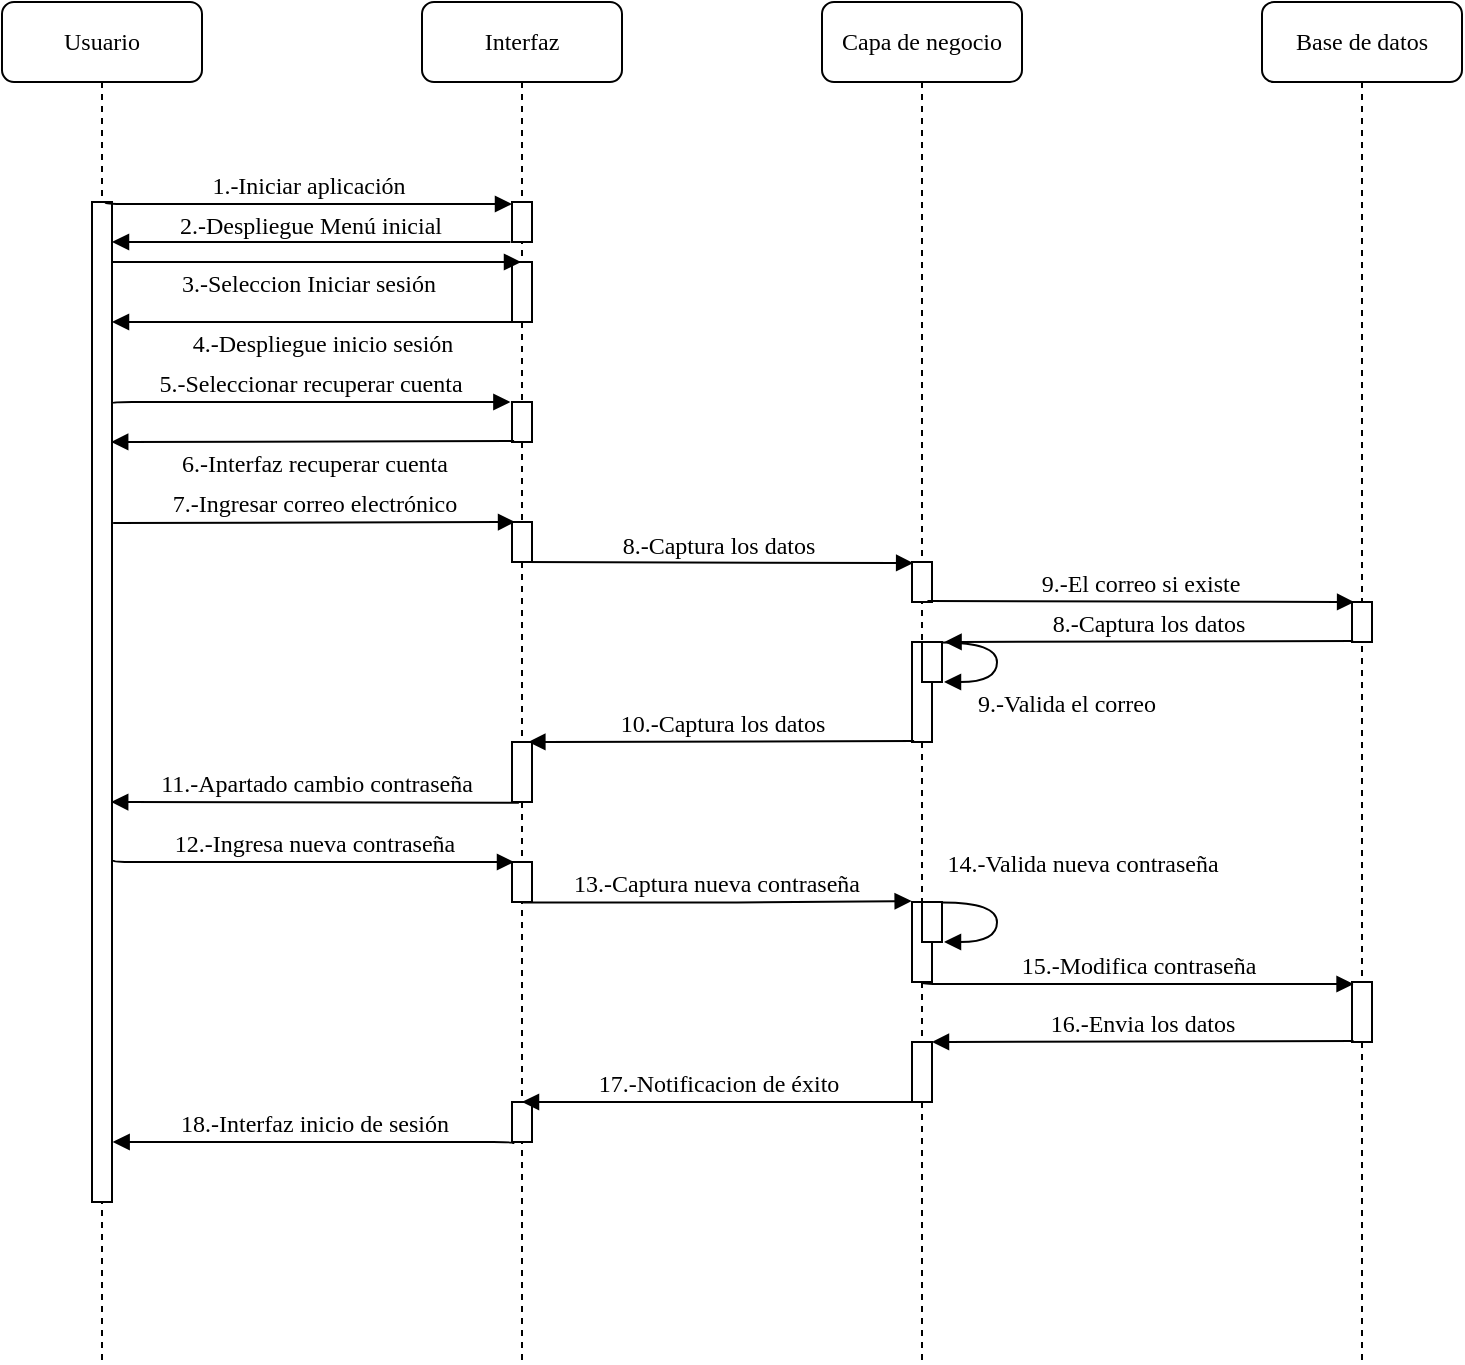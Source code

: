 <mxfile version="24.7.14">
  <diagram name="Página-1" id="wSLnvMerJuhb_43XmwoL">
    <mxGraphModel grid="1" page="1" gridSize="10" guides="1" tooltips="1" connect="1" arrows="1" fold="1" pageScale="1" pageWidth="827" pageHeight="1169" math="0" shadow="0">
      <root>
        <mxCell id="0" />
        <mxCell id="1" parent="0" />
        <mxCell id="VZGTKw0vWEDiZFxiLXY9-28" value="Interfaz" style="shape=umlLifeline;perimeter=lifelinePerimeter;whiteSpace=wrap;html=1;container=1;collapsible=0;recursiveResize=0;outlineConnect=0;rounded=1;shadow=0;comic=0;labelBackgroundColor=none;strokeWidth=1;fontFamily=Verdana;fontSize=12;align=center;" vertex="1" parent="1">
          <mxGeometry x="400" y="40" width="100" height="680" as="geometry" />
        </mxCell>
        <mxCell id="VZGTKw0vWEDiZFxiLXY9-29" value="" style="html=1;points=[];perimeter=orthogonalPerimeter;rounded=0;shadow=0;comic=0;labelBackgroundColor=none;strokeWidth=1;fontFamily=Verdana;fontSize=12;align=center;" vertex="1" parent="VZGTKw0vWEDiZFxiLXY9-28">
          <mxGeometry x="45" y="100" width="10" height="20" as="geometry" />
        </mxCell>
        <mxCell id="VZGTKw0vWEDiZFxiLXY9-30" value="" style="html=1;points=[];perimeter=orthogonalPerimeter;rounded=0;shadow=0;comic=0;labelBackgroundColor=none;strokeWidth=1;fontFamily=Verdana;fontSize=12;align=center;" vertex="1" parent="VZGTKw0vWEDiZFxiLXY9-28">
          <mxGeometry x="45" y="130" width="10" height="30" as="geometry" />
        </mxCell>
        <mxCell id="VZGTKw0vWEDiZFxiLXY9-31" value="" style="html=1;points=[];perimeter=orthogonalPerimeter;rounded=0;shadow=0;comic=0;labelBackgroundColor=none;strokeWidth=1;fontFamily=Verdana;fontSize=12;align=center;" vertex="1" parent="VZGTKw0vWEDiZFxiLXY9-28">
          <mxGeometry x="45" y="370" width="10" height="30" as="geometry" />
        </mxCell>
        <mxCell id="VZGTKw0vWEDiZFxiLXY9-32" value="" style="html=1;points=[];perimeter=orthogonalPerimeter;rounded=0;shadow=0;comic=0;labelBackgroundColor=none;strokeWidth=1;fontFamily=Verdana;fontSize=12;align=center;" vertex="1" parent="VZGTKw0vWEDiZFxiLXY9-28">
          <mxGeometry x="45" y="200" width="10" height="20" as="geometry" />
        </mxCell>
        <mxCell id="VZGTKw0vWEDiZFxiLXY9-57" value="" style="html=1;points=[];perimeter=orthogonalPerimeter;rounded=0;shadow=0;comic=0;labelBackgroundColor=none;strokeWidth=1;fontFamily=Verdana;fontSize=12;align=center;" vertex="1" parent="VZGTKw0vWEDiZFxiLXY9-28">
          <mxGeometry x="45" y="260" width="10" height="20" as="geometry" />
        </mxCell>
        <mxCell id="VZGTKw0vWEDiZFxiLXY9-65" value="" style="html=1;points=[];perimeter=orthogonalPerimeter;rounded=0;shadow=0;comic=0;labelBackgroundColor=none;strokeWidth=1;fontFamily=Verdana;fontSize=12;align=center;" vertex="1" parent="VZGTKw0vWEDiZFxiLXY9-28">
          <mxGeometry x="45" y="430" width="10" height="20" as="geometry" />
        </mxCell>
        <mxCell id="VZGTKw0vWEDiZFxiLXY9-77" value="" style="html=1;points=[];perimeter=orthogonalPerimeter;rounded=0;shadow=0;comic=0;labelBackgroundColor=none;strokeWidth=1;fontFamily=Verdana;fontSize=12;align=center;" vertex="1" parent="VZGTKw0vWEDiZFxiLXY9-28">
          <mxGeometry x="45" y="550" width="10" height="20" as="geometry" />
        </mxCell>
        <mxCell id="VZGTKw0vWEDiZFxiLXY9-33" value="Capa de negocio" style="shape=umlLifeline;perimeter=lifelinePerimeter;whiteSpace=wrap;html=1;container=1;collapsible=0;recursiveResize=0;outlineConnect=0;rounded=1;shadow=0;comic=0;labelBackgroundColor=none;strokeWidth=1;fontFamily=Verdana;fontSize=12;align=center;" vertex="1" parent="1">
          <mxGeometry x="600" y="40" width="100" height="680" as="geometry" />
        </mxCell>
        <mxCell id="VZGTKw0vWEDiZFxiLXY9-34" value="" style="html=1;points=[];perimeter=orthogonalPerimeter;rounded=0;shadow=0;comic=0;labelBackgroundColor=none;strokeWidth=1;fontFamily=Verdana;fontSize=12;align=center;" vertex="1" parent="VZGTKw0vWEDiZFxiLXY9-33">
          <mxGeometry x="45" y="320" width="10" height="50" as="geometry" />
        </mxCell>
        <mxCell id="VZGTKw0vWEDiZFxiLXY9-35" value="" style="html=1;points=[];perimeter=orthogonalPerimeter;rounded=0;shadow=0;comic=0;labelBackgroundColor=none;strokeWidth=1;fontFamily=Verdana;fontSize=12;align=center;" vertex="1" parent="VZGTKw0vWEDiZFxiLXY9-33">
          <mxGeometry x="50" y="320" width="10" height="20" as="geometry" />
        </mxCell>
        <mxCell id="VZGTKw0vWEDiZFxiLXY9-36" value="9.-Valida el correo" style="html=1;verticalAlign=bottom;endArrow=block;labelBackgroundColor=none;fontFamily=Verdana;fontSize=12;elbow=vertical;edgeStyle=orthogonalEdgeStyle;curved=1;entryX=1.1;entryY=1;entryPerimeter=0;entryDx=0;entryDy=0;exitX=1.02;exitY=0.012;exitDx=0;exitDy=0;exitPerimeter=0;" edge="1" parent="VZGTKw0vWEDiZFxiLXY9-33" source="VZGTKw0vWEDiZFxiLXY9-35" target="VZGTKw0vWEDiZFxiLXY9-35">
          <mxGeometry x="0.3" y="40" relative="1" as="geometry">
            <mxPoint x="77.5" y="319.97" as="sourcePoint" />
            <mxPoint x="82.503" y="358.303" as="targetPoint" />
            <Array as="points">
              <mxPoint x="87.5" y="320" />
              <mxPoint x="87.5" y="340" />
            </Array>
            <mxPoint x="35" y="-20" as="offset" />
          </mxGeometry>
        </mxCell>
        <mxCell id="VZGTKw0vWEDiZFxiLXY9-59" value="" style="html=1;points=[];perimeter=orthogonalPerimeter;rounded=0;shadow=0;comic=0;labelBackgroundColor=none;strokeWidth=1;fontFamily=Verdana;fontSize=12;align=center;" vertex="1" parent="VZGTKw0vWEDiZFxiLXY9-33">
          <mxGeometry x="45" y="280" width="10" height="20" as="geometry" />
        </mxCell>
        <mxCell id="VZGTKw0vWEDiZFxiLXY9-68" value="" style="html=1;points=[];perimeter=orthogonalPerimeter;rounded=0;shadow=0;comic=0;labelBackgroundColor=none;strokeWidth=1;fontFamily=Verdana;fontSize=12;align=center;" vertex="1" parent="VZGTKw0vWEDiZFxiLXY9-33">
          <mxGeometry x="45" y="450" width="10" height="40" as="geometry" />
        </mxCell>
        <mxCell id="VZGTKw0vWEDiZFxiLXY9-69" value="" style="html=1;points=[];perimeter=orthogonalPerimeter;rounded=0;shadow=0;comic=0;labelBackgroundColor=none;strokeWidth=1;fontFamily=Verdana;fontSize=12;align=center;" vertex="1" parent="VZGTKw0vWEDiZFxiLXY9-33">
          <mxGeometry x="50" y="450" width="10" height="20" as="geometry" />
        </mxCell>
        <mxCell id="VZGTKw0vWEDiZFxiLXY9-70" value="14.-Valida nueva contraseña" style="html=1;verticalAlign=bottom;endArrow=block;labelBackgroundColor=none;fontFamily=Verdana;fontSize=12;elbow=vertical;edgeStyle=orthogonalEdgeStyle;curved=1;entryX=1.1;entryY=1;entryPerimeter=0;entryDx=0;entryDy=0;exitX=1.02;exitY=0.012;exitDx=0;exitDy=0;exitPerimeter=0;" edge="1" parent="VZGTKw0vWEDiZFxiLXY9-33" source="VZGTKw0vWEDiZFxiLXY9-69" target="VZGTKw0vWEDiZFxiLXY9-69">
          <mxGeometry x="-0.258" y="43" relative="1" as="geometry">
            <mxPoint x="77.5" y="449.97" as="sourcePoint" />
            <mxPoint x="82.503" y="488.303" as="targetPoint" />
            <Array as="points">
              <mxPoint x="87.5" y="450" />
              <mxPoint x="87.5" y="470" />
            </Array>
            <mxPoint x="-1" y="-10" as="offset" />
          </mxGeometry>
        </mxCell>
        <mxCell id="VZGTKw0vWEDiZFxiLXY9-74" value="" style="html=1;points=[];perimeter=orthogonalPerimeter;rounded=0;shadow=0;comic=0;labelBackgroundColor=none;strokeWidth=1;fontFamily=Verdana;fontSize=12;align=center;" vertex="1" parent="VZGTKw0vWEDiZFxiLXY9-33">
          <mxGeometry x="45" y="520" width="10" height="30" as="geometry" />
        </mxCell>
        <mxCell id="VZGTKw0vWEDiZFxiLXY9-38" value="Base de datos" style="shape=umlLifeline;perimeter=lifelinePerimeter;whiteSpace=wrap;html=1;container=1;collapsible=0;recursiveResize=0;outlineConnect=0;rounded=1;shadow=0;comic=0;labelBackgroundColor=none;strokeWidth=1;fontFamily=Verdana;fontSize=12;align=center;" vertex="1" parent="1">
          <mxGeometry x="820" y="40" width="100" height="680" as="geometry" />
        </mxCell>
        <mxCell id="VZGTKw0vWEDiZFxiLXY9-62" value="" style="html=1;points=[];perimeter=orthogonalPerimeter;rounded=0;shadow=0;comic=0;labelBackgroundColor=none;strokeWidth=1;fontFamily=Verdana;fontSize=12;align=center;" vertex="1" parent="VZGTKw0vWEDiZFxiLXY9-38">
          <mxGeometry x="45" y="300" width="10" height="20" as="geometry" />
        </mxCell>
        <mxCell id="VZGTKw0vWEDiZFxiLXY9-72" value="" style="html=1;points=[];perimeter=orthogonalPerimeter;rounded=0;shadow=0;comic=0;labelBackgroundColor=none;strokeWidth=1;fontFamily=Verdana;fontSize=12;align=center;" vertex="1" parent="VZGTKw0vWEDiZFxiLXY9-38">
          <mxGeometry x="45" y="490" width="10" height="30" as="geometry" />
        </mxCell>
        <mxCell id="VZGTKw0vWEDiZFxiLXY9-40" value="Usuario" style="shape=umlLifeline;perimeter=lifelinePerimeter;whiteSpace=wrap;html=1;container=1;collapsible=0;recursiveResize=0;outlineConnect=0;rounded=1;shadow=0;comic=0;labelBackgroundColor=none;strokeWidth=1;fontFamily=Verdana;fontSize=12;align=center;" vertex="1" parent="1">
          <mxGeometry x="190" y="40" width="100" height="680" as="geometry" />
        </mxCell>
        <mxCell id="VZGTKw0vWEDiZFxiLXY9-41" value="" style="html=1;points=[];perimeter=orthogonalPerimeter;rounded=0;shadow=0;comic=0;labelBackgroundColor=none;strokeWidth=1;fontFamily=Verdana;fontSize=12;align=center;" vertex="1" parent="VZGTKw0vWEDiZFxiLXY9-40">
          <mxGeometry x="45" y="100" width="10" height="500" as="geometry" />
        </mxCell>
        <mxCell id="VZGTKw0vWEDiZFxiLXY9-42" value="1.-Iniciar aplicación" style="html=1;verticalAlign=bottom;endArrow=block;entryX=0;entryY=0;labelBackgroundColor=none;fontFamily=Verdana;fontSize=12;edgeStyle=elbowEdgeStyle;elbow=vertical;exitX=0.68;exitY=-0.003;exitDx=0;exitDy=0;exitPerimeter=0;" edge="1" parent="1">
          <mxGeometry relative="1" as="geometry">
            <mxPoint x="241.8" y="140" as="sourcePoint" />
            <mxPoint as="offset" />
            <mxPoint x="445" y="141.5" as="targetPoint" />
          </mxGeometry>
        </mxCell>
        <mxCell id="VZGTKw0vWEDiZFxiLXY9-46" value="3.-Seleccion Iniciar sesión" style="html=1;verticalAlign=bottom;endArrow=block;labelBackgroundColor=none;fontFamily=Verdana;fontSize=12;edgeStyle=elbowEdgeStyle;elbow=vertical;exitX=0.96;exitY=0.118;exitDx=0;exitDy=0;exitPerimeter=0;" edge="1" parent="1">
          <mxGeometry x="-0.041" y="-20" relative="1" as="geometry">
            <mxPoint x="244.6" y="170.01" as="sourcePoint" />
            <mxPoint x="449.5" y="170" as="targetPoint" />
            <mxPoint as="offset" />
          </mxGeometry>
        </mxCell>
        <mxCell id="VZGTKw0vWEDiZFxiLXY9-47" value="10.-Captura los datos" style="html=1;verticalAlign=bottom;endArrow=block;labelBackgroundColor=none;fontFamily=Verdana;fontSize=12;edgeStyle=elbowEdgeStyle;elbow=vertical;exitX=0.105;exitY=0.99;exitDx=0;exitDy=0;exitPerimeter=0;entryX=0.819;entryY=-0.033;entryDx=0;entryDy=0;entryPerimeter=0;" edge="1" parent="1" source="VZGTKw0vWEDiZFxiLXY9-34" target="VZGTKw0vWEDiZFxiLXY9-31">
          <mxGeometry relative="1" as="geometry">
            <mxPoint x="625.4" y="410" as="sourcePoint" />
            <Array as="points">
              <mxPoint x="565.4" y="410" />
            </Array>
            <mxPoint x="500" y="410" as="targetPoint" />
          </mxGeometry>
        </mxCell>
        <mxCell id="VZGTKw0vWEDiZFxiLXY9-49" value="2.-Despliegue Menú inicial" style="html=1;verticalAlign=bottom;endArrow=block;labelBackgroundColor=none;fontFamily=Verdana;fontSize=12;edgeStyle=elbowEdgeStyle;elbow=vertical;exitX=-0.08;exitY=1;exitDx=0;exitDy=0;exitPerimeter=0;" edge="1" parent="1" source="VZGTKw0vWEDiZFxiLXY9-29" target="VZGTKw0vWEDiZFxiLXY9-41">
          <mxGeometry x="0.003" y="1" relative="1" as="geometry">
            <mxPoint x="454.67" y="161.09" as="sourcePoint" />
            <mxPoint x="270" y="160" as="targetPoint" />
            <mxPoint as="offset" />
            <Array as="points">
              <mxPoint x="340" y="160" />
            </Array>
          </mxGeometry>
        </mxCell>
        <mxCell id="VZGTKw0vWEDiZFxiLXY9-50" value="4.-Despliegue inicio sesión" style="html=1;verticalAlign=bottom;endArrow=block;labelBackgroundColor=none;fontFamily=Verdana;fontSize=12;edgeStyle=elbowEdgeStyle;elbow=vertical;exitX=-0.04;exitY=1;exitDx=0;exitDy=0;exitPerimeter=0;entryX=1;entryY=0.121;entryDx=0;entryDy=0;entryPerimeter=0;" edge="1" parent="1" source="VZGTKw0vWEDiZFxiLXY9-30" target="VZGTKw0vWEDiZFxiLXY9-41">
          <mxGeometry x="-0.05" y="20" relative="1" as="geometry">
            <mxPoint x="449.0" y="201.09" as="sourcePoint" />
            <mxPoint x="250" y="200" as="targetPoint" />
            <mxPoint as="offset" />
            <Array as="points">
              <mxPoint x="260" y="200" />
            </Array>
          </mxGeometry>
        </mxCell>
        <mxCell id="VZGTKw0vWEDiZFxiLXY9-51" value="5.-Seleccionar recuperar cuenta" style="html=1;verticalAlign=bottom;endArrow=block;labelBackgroundColor=none;fontFamily=Verdana;fontSize=12;edgeStyle=elbowEdgeStyle;elbow=vertical;entryX=-0.08;entryY=0;entryDx=0;entryDy=0;entryPerimeter=0;exitX=1;exitY=0.202;exitDx=0;exitDy=0;exitPerimeter=0;" edge="1" parent="1" source="VZGTKw0vWEDiZFxiLXY9-41" target="VZGTKw0vWEDiZFxiLXY9-32">
          <mxGeometry relative="1" as="geometry">
            <mxPoint x="270" y="240" as="sourcePoint" />
            <mxPoint as="offset" />
            <mxPoint x="410" y="240" as="targetPoint" />
            <Array as="points">
              <mxPoint x="340" y="240" />
            </Array>
          </mxGeometry>
        </mxCell>
        <mxCell id="VZGTKw0vWEDiZFxiLXY9-55" value="6.-Interfaz recuperar cuenta" style="html=1;verticalAlign=bottom;endArrow=block;labelBackgroundColor=none;fontFamily=Verdana;fontSize=12;edgeStyle=elbowEdgeStyle;elbow=vertical;exitX=0.105;exitY=0.974;exitDx=0;exitDy=0;exitPerimeter=0;entryX=0.96;entryY=0.241;entryDx=0;entryDy=0;entryPerimeter=0;" edge="1" parent="1" source="VZGTKw0vWEDiZFxiLXY9-32" target="VZGTKw0vWEDiZFxiLXY9-41">
          <mxGeometry x="-0.001" y="20" relative="1" as="geometry">
            <mxPoint x="440" y="259.5" as="sourcePoint" />
            <mxPoint x="290" y="260" as="targetPoint" />
            <mxPoint as="offset" />
            <Array as="points">
              <mxPoint x="340" y="260" />
            </Array>
          </mxGeometry>
        </mxCell>
        <mxCell id="VZGTKw0vWEDiZFxiLXY9-56" value="7.-Ingresar correo electrónico" style="html=1;verticalAlign=bottom;endArrow=block;labelBackgroundColor=none;fontFamily=Verdana;fontSize=12;edgeStyle=elbowEdgeStyle;elbow=vertical;exitX=1.057;exitY=0.321;exitDx=0;exitDy=0;exitPerimeter=0;entryX=0.152;entryY=0.021;entryDx=0;entryDy=0;entryPerimeter=0;" edge="1" parent="1" source="VZGTKw0vWEDiZFxiLXY9-41" target="VZGTKw0vWEDiZFxiLXY9-57">
          <mxGeometry relative="1" as="geometry">
            <mxPoint x="250" y="300" as="sourcePoint" />
            <mxPoint as="offset" />
            <mxPoint x="420" y="301" as="targetPoint" />
            <Array as="points">
              <mxPoint x="340" y="300" />
            </Array>
          </mxGeometry>
        </mxCell>
        <mxCell id="VZGTKw0vWEDiZFxiLXY9-58" value="8.-Captura los datos" style="html=1;verticalAlign=bottom;endArrow=block;labelBackgroundColor=none;fontFamily=Verdana;fontSize=12;edgeStyle=elbowEdgeStyle;elbow=vertical;exitX=1.057;exitY=0.64;exitDx=0;exitDy=0;exitPerimeter=0;entryX=0.057;entryY=0.045;entryDx=0;entryDy=0;entryPerimeter=0;" edge="1" parent="1" target="VZGTKw0vWEDiZFxiLXY9-59">
          <mxGeometry relative="1" as="geometry">
            <mxPoint x="450" y="320.05" as="sourcePoint" />
            <mxPoint as="offset" />
            <mxPoint x="610" y="320" as="targetPoint" />
          </mxGeometry>
        </mxCell>
        <mxCell id="VZGTKw0vWEDiZFxiLXY9-60" value="9.-El correo si existe" style="html=1;verticalAlign=bottom;endArrow=block;labelBackgroundColor=none;fontFamily=Verdana;fontSize=12;edgeStyle=elbowEdgeStyle;elbow=vertical;exitX=0.771;exitY=0.974;exitDx=0;exitDy=0;exitPerimeter=0;entryX=0.105;entryY=0.03;entryDx=0;entryDy=0;entryPerimeter=0;" edge="1" parent="1" source="VZGTKw0vWEDiZFxiLXY9-59" target="VZGTKw0vWEDiZFxiLXY9-62">
          <mxGeometry relative="1" as="geometry">
            <mxPoint x="660" y="340" as="sourcePoint" />
            <Array as="points">
              <mxPoint x="774" y="340" />
            </Array>
            <mxPoint x="850" y="340" as="targetPoint" />
          </mxGeometry>
        </mxCell>
        <mxCell id="VZGTKw0vWEDiZFxiLXY9-63" value="8.-Captura los datos" style="html=1;verticalAlign=bottom;endArrow=block;labelBackgroundColor=none;fontFamily=Verdana;fontSize=12;edgeStyle=elbowEdgeStyle;elbow=vertical;exitX=0.057;exitY=0.974;exitDx=0;exitDy=0;exitPerimeter=0;entryX=1.129;entryY=0.045;entryDx=0;entryDy=0;entryPerimeter=0;" edge="1" parent="1" source="VZGTKw0vWEDiZFxiLXY9-62" target="VZGTKw0vWEDiZFxiLXY9-35">
          <mxGeometry relative="1" as="geometry">
            <mxPoint x="850" y="360" as="sourcePoint" />
            <Array as="points">
              <mxPoint x="740" y="360" />
            </Array>
            <mxPoint x="680" y="361" as="targetPoint" />
          </mxGeometry>
        </mxCell>
        <mxCell id="VZGTKw0vWEDiZFxiLXY9-48" value="11.-Apartado cambio contraseña" style="html=1;verticalAlign=bottom;endArrow=block;labelBackgroundColor=none;fontFamily=Verdana;fontSize=12;edgeStyle=elbowEdgeStyle;elbow=vertical;exitX=0.343;exitY=1.014;exitDx=0;exitDy=0;exitPerimeter=0;entryX=0.96;entryY=0.6;entryDx=0;entryDy=0;entryPerimeter=0;" edge="1" parent="1" source="VZGTKw0vWEDiZFxiLXY9-31" target="VZGTKw0vWEDiZFxiLXY9-41">
          <mxGeometry x="0.0" relative="1" as="geometry">
            <mxPoint x="414" y="440.05" as="sourcePoint" />
            <Array as="points" />
            <mxPoint x="284" y="440.05" as="targetPoint" />
            <mxPoint as="offset" />
          </mxGeometry>
        </mxCell>
        <mxCell id="VZGTKw0vWEDiZFxiLXY9-64" value="12.-Ingresa nueva contraseña" style="html=1;verticalAlign=bottom;endArrow=block;labelBackgroundColor=none;fontFamily=Verdana;fontSize=12;edgeStyle=elbowEdgeStyle;elbow=vertical;exitX=1.08;exitY=0.658;exitDx=0;exitDy=0;exitPerimeter=0;entryX=0.057;entryY=0.045;entryDx=0;entryDy=0;entryPerimeter=0;" edge="1" parent="1" source="VZGTKw0vWEDiZFxiLXY9-41">
          <mxGeometry relative="1" as="geometry">
            <mxPoint x="250" y="470" as="sourcePoint" />
            <mxPoint as="offset" />
            <mxPoint x="446" y="470.95" as="targetPoint" />
          </mxGeometry>
        </mxCell>
        <mxCell id="VZGTKw0vWEDiZFxiLXY9-66" value="13.-Captura nueva contraseña" style="html=1;verticalAlign=bottom;endArrow=block;labelBackgroundColor=none;fontFamily=Verdana;fontSize=12;edgeStyle=elbowEdgeStyle;elbow=vertical;exitX=0.557;exitY=1.013;exitDx=0;exitDy=0;exitPerimeter=0;entryX=-0.017;entryY=-0.011;entryDx=0;entryDy=0;entryPerimeter=0;" edge="1" parent="1" source="VZGTKw0vWEDiZFxiLXY9-65" target="VZGTKw0vWEDiZFxiLXY9-68">
          <mxGeometry relative="1" as="geometry">
            <mxPoint x="460" y="490" as="sourcePoint" />
            <mxPoint as="offset" />
            <mxPoint x="630" y="490" as="targetPoint" />
          </mxGeometry>
        </mxCell>
        <mxCell id="VZGTKw0vWEDiZFxiLXY9-71" value="15.-Modifica contraseña" style="html=1;verticalAlign=bottom;endArrow=block;labelBackgroundColor=none;fontFamily=Verdana;fontSize=12;edgeStyle=elbowEdgeStyle;elbow=vertical;exitX=0.771;exitY=0.974;exitDx=0;exitDy=0;exitPerimeter=0;entryX=0.078;entryY=0.039;entryDx=0;entryDy=0;entryPerimeter=0;" edge="1" parent="1" target="VZGTKw0vWEDiZFxiLXY9-72">
          <mxGeometry relative="1" as="geometry">
            <mxPoint x="650" y="530" as="sourcePoint" />
            <Array as="points">
              <mxPoint x="771" y="531" />
            </Array>
            <mxPoint x="850" y="530" as="targetPoint" />
          </mxGeometry>
        </mxCell>
        <mxCell id="VZGTKw0vWEDiZFxiLXY9-73" value="16.-Envia los datos" style="html=1;verticalAlign=bottom;endArrow=block;labelBackgroundColor=none;fontFamily=Verdana;fontSize=12;edgeStyle=elbowEdgeStyle;elbow=vertical;exitX=0.078;exitY=0.983;exitDx=0;exitDy=0;exitPerimeter=0;entryX=1;entryY=0.011;entryDx=0;entryDy=0;entryPerimeter=0;" edge="1" parent="1" source="VZGTKw0vWEDiZFxiLXY9-72" target="VZGTKw0vWEDiZFxiLXY9-74">
          <mxGeometry relative="1" as="geometry">
            <mxPoint x="860" y="560" as="sourcePoint" />
            <Array as="points">
              <mxPoint x="750" y="560" />
            </Array>
            <mxPoint x="680" y="560" as="targetPoint" />
          </mxGeometry>
        </mxCell>
        <mxCell id="VZGTKw0vWEDiZFxiLXY9-75" value="17.-Notificacion de éxito" style="html=1;verticalAlign=bottom;endArrow=block;labelBackgroundColor=none;fontFamily=Verdana;fontSize=12;edgeStyle=elbowEdgeStyle;elbow=vertical;exitX=0.133;exitY=1;exitDx=0;exitDy=0;exitPerimeter=0;" edge="1" parent="1" source="VZGTKw0vWEDiZFxiLXY9-74" target="VZGTKw0vWEDiZFxiLXY9-28">
          <mxGeometry relative="1" as="geometry">
            <mxPoint x="630" y="590" as="sourcePoint" />
            <Array as="points">
              <mxPoint x="530" y="590" />
            </Array>
            <mxPoint x="480" y="590" as="targetPoint" />
          </mxGeometry>
        </mxCell>
        <mxCell id="VZGTKw0vWEDiZFxiLXY9-76" value="18.-Interfaz inicio de sesión" style="html=1;verticalAlign=bottom;endArrow=block;labelBackgroundColor=none;fontFamily=Verdana;fontSize=12;edgeStyle=elbowEdgeStyle;elbow=vertical;exitX=0.067;exitY=1.05;exitDx=0;exitDy=0;exitPerimeter=0;entryX=1.033;entryY=0.941;entryDx=0;entryDy=0;entryPerimeter=0;" edge="1" parent="1" source="VZGTKw0vWEDiZFxiLXY9-77" target="VZGTKw0vWEDiZFxiLXY9-41">
          <mxGeometry relative="1" as="geometry">
            <mxPoint x="434.43" y="610" as="sourcePoint" />
            <Array as="points">
              <mxPoint x="324.43" y="610" />
            </Array>
            <mxPoint x="270" y="610" as="targetPoint" />
          </mxGeometry>
        </mxCell>
      </root>
    </mxGraphModel>
  </diagram>
</mxfile>
